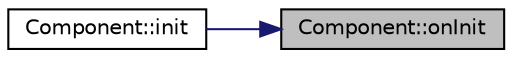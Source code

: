 digraph "Component::onInit"
{
 // LATEX_PDF_SIZE
  edge [fontname="Helvetica",fontsize="10",labelfontname="Helvetica",labelfontsize="10"];
  node [fontname="Helvetica",fontsize="10",shape=record];
  rankdir="RL";
  Node1 [label="Component::onInit",height=0.2,width=0.4,color="black", fillcolor="grey75", style="filled", fontcolor="black",tooltip="override to catch the initialization event"];
  Node1 -> Node2 [dir="back",color="midnightblue",fontsize="10",style="solid",fontname="Helvetica"];
  Node2 [label="Component::init",height=0.2,width=0.4,color="black", fillcolor="white", style="filled",URL="$class_component.html#aa0bf4fb5f4bc0de25d3f7beef3a3ca45",tooltip="called by the engine on initialization"];
}
